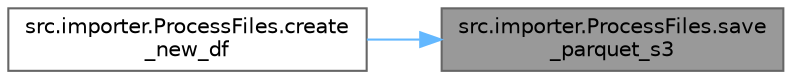 digraph "src.importer.ProcessFiles.save_parquet_s3"
{
 // LATEX_PDF_SIZE
  bgcolor="transparent";
  edge [fontname=Helvetica,fontsize=10,labelfontname=Helvetica,labelfontsize=10];
  node [fontname=Helvetica,fontsize=10,shape=box,height=0.2,width=0.4];
  rankdir="RL";
  Node1 [id="Node000001",label="src.importer.ProcessFiles.save\l_parquet_s3",height=0.2,width=0.4,color="gray40", fillcolor="grey60", style="filled", fontcolor="black",tooltip=" "];
  Node1 -> Node2 [id="edge1_Node000001_Node000002",dir="back",color="steelblue1",style="solid",tooltip=" "];
  Node2 [id="Node000002",label="src.importer.ProcessFiles.create\l_new_df",height=0.2,width=0.4,color="grey40", fillcolor="white", style="filled",URL="$namespacesrc_1_1importer_1_1_process_files.html#a7106eded5ab663ced2a72534418f49ee",tooltip=" "];
}
